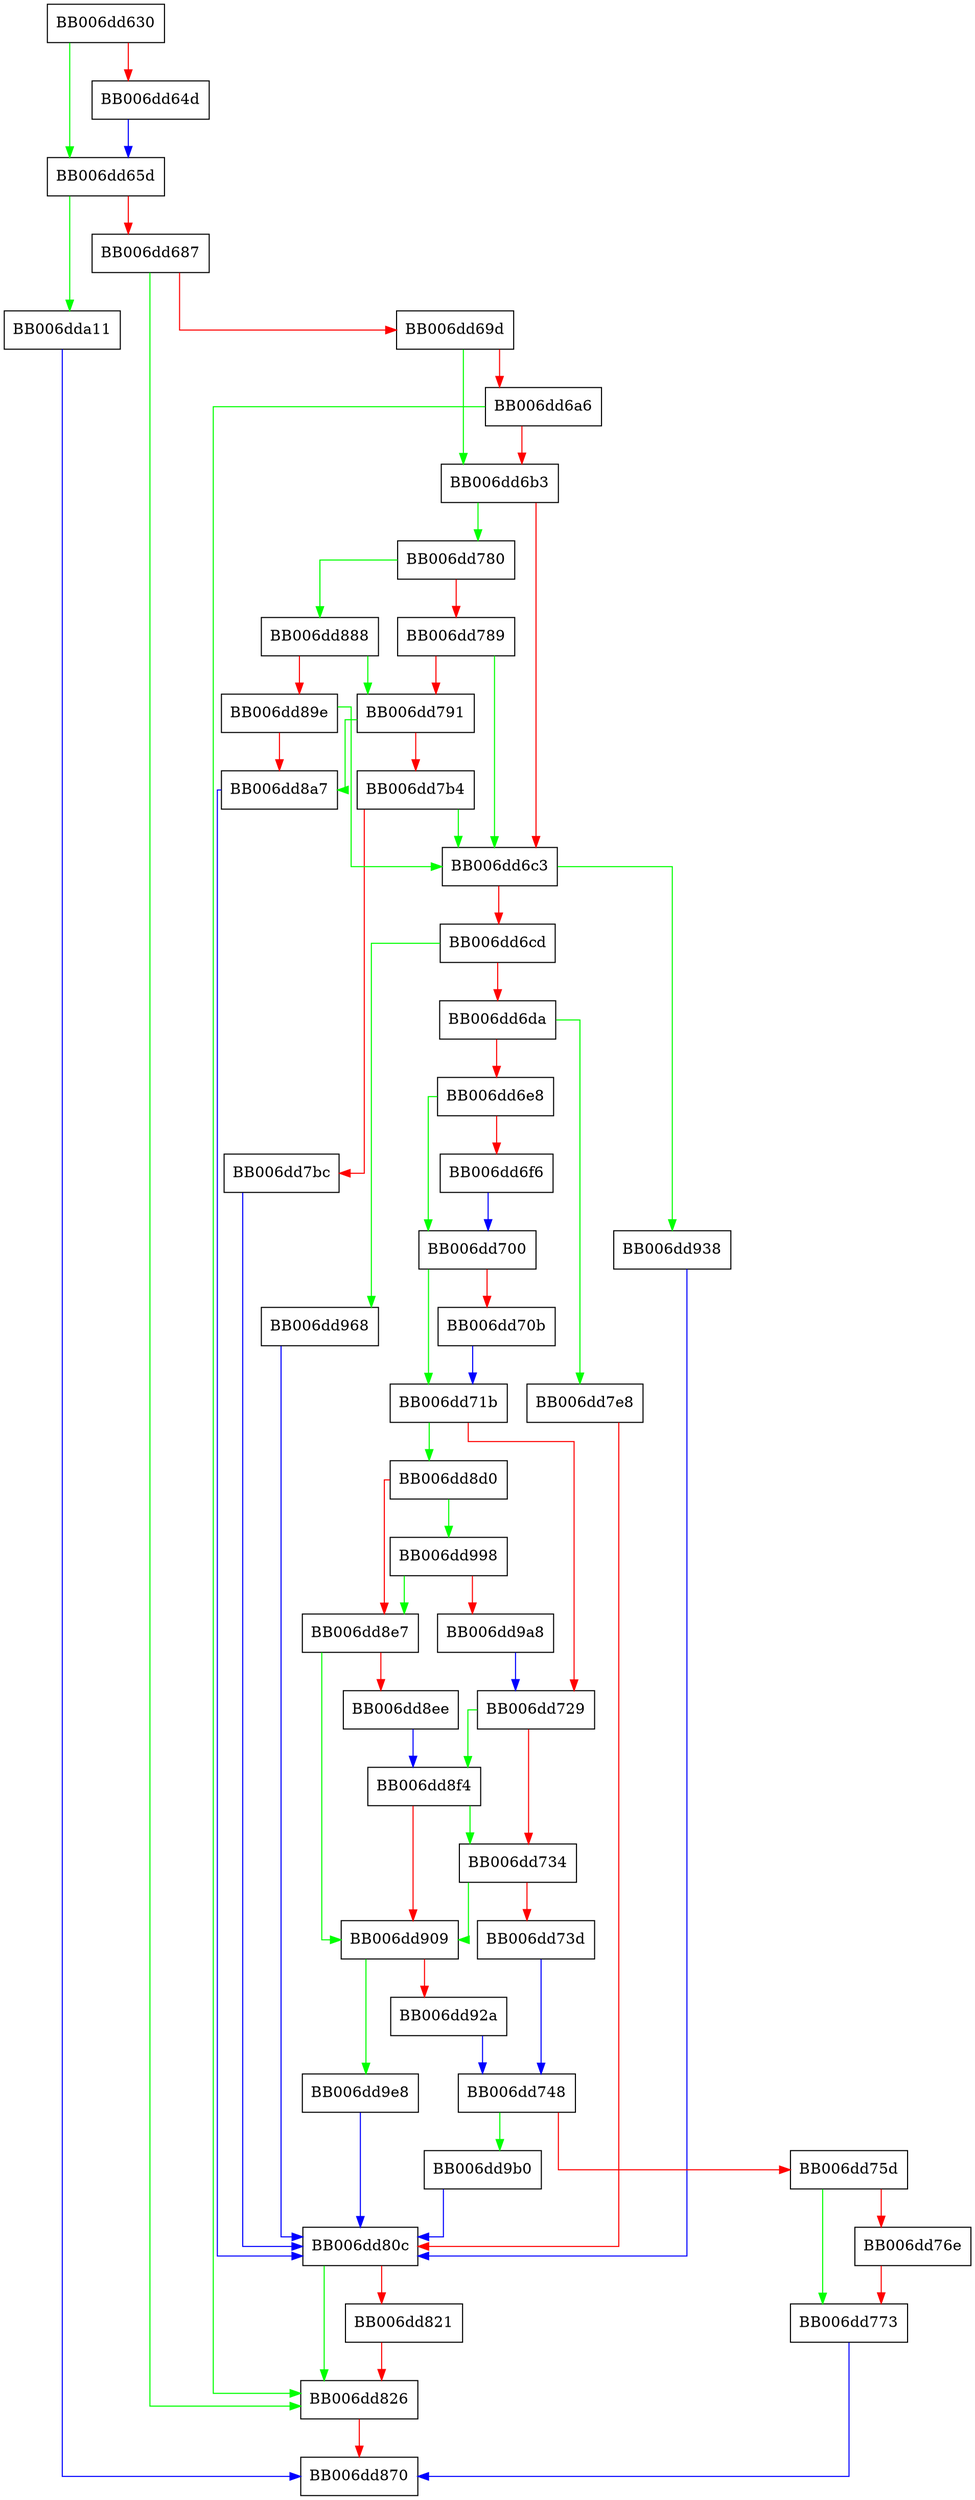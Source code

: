digraph ossl_drbg_get_seed {
  node [shape="box"];
  graph [splines=ortho];
  BB006dd630 -> BB006dd65d [color="green"];
  BB006dd630 -> BB006dd64d [color="red"];
  BB006dd64d -> BB006dd65d [color="blue"];
  BB006dd65d -> BB006dda11 [color="green"];
  BB006dd65d -> BB006dd687 [color="red"];
  BB006dd687 -> BB006dd826 [color="green"];
  BB006dd687 -> BB006dd69d [color="red"];
  BB006dd69d -> BB006dd6b3 [color="green"];
  BB006dd69d -> BB006dd6a6 [color="red"];
  BB006dd6a6 -> BB006dd826 [color="green"];
  BB006dd6a6 -> BB006dd6b3 [color="red"];
  BB006dd6b3 -> BB006dd780 [color="green"];
  BB006dd6b3 -> BB006dd6c3 [color="red"];
  BB006dd6c3 -> BB006dd938 [color="green"];
  BB006dd6c3 -> BB006dd6cd [color="red"];
  BB006dd6cd -> BB006dd968 [color="green"];
  BB006dd6cd -> BB006dd6da [color="red"];
  BB006dd6da -> BB006dd7e8 [color="green"];
  BB006dd6da -> BB006dd6e8 [color="red"];
  BB006dd6e8 -> BB006dd700 [color="green"];
  BB006dd6e8 -> BB006dd6f6 [color="red"];
  BB006dd6f6 -> BB006dd700 [color="blue"];
  BB006dd700 -> BB006dd71b [color="green"];
  BB006dd700 -> BB006dd70b [color="red"];
  BB006dd70b -> BB006dd71b [color="blue"];
  BB006dd71b -> BB006dd8d0 [color="green"];
  BB006dd71b -> BB006dd729 [color="red"];
  BB006dd729 -> BB006dd8f4 [color="green"];
  BB006dd729 -> BB006dd734 [color="red"];
  BB006dd734 -> BB006dd909 [color="green"];
  BB006dd734 -> BB006dd73d [color="red"];
  BB006dd73d -> BB006dd748 [color="blue"];
  BB006dd748 -> BB006dd9b0 [color="green"];
  BB006dd748 -> BB006dd75d [color="red"];
  BB006dd75d -> BB006dd773 [color="green"];
  BB006dd75d -> BB006dd76e [color="red"];
  BB006dd76e -> BB006dd773 [color="red"];
  BB006dd773 -> BB006dd870 [color="blue"];
  BB006dd780 -> BB006dd888 [color="green"];
  BB006dd780 -> BB006dd789 [color="red"];
  BB006dd789 -> BB006dd6c3 [color="green"];
  BB006dd789 -> BB006dd791 [color="red"];
  BB006dd791 -> BB006dd8a7 [color="green"];
  BB006dd791 -> BB006dd7b4 [color="red"];
  BB006dd7b4 -> BB006dd6c3 [color="green"];
  BB006dd7b4 -> BB006dd7bc [color="red"];
  BB006dd7bc -> BB006dd80c [color="blue"];
  BB006dd7e8 -> BB006dd80c [color="red"];
  BB006dd80c -> BB006dd826 [color="green"];
  BB006dd80c -> BB006dd821 [color="red"];
  BB006dd821 -> BB006dd826 [color="red"];
  BB006dd826 -> BB006dd870 [color="red"];
  BB006dd888 -> BB006dd791 [color="green"];
  BB006dd888 -> BB006dd89e [color="red"];
  BB006dd89e -> BB006dd6c3 [color="green"];
  BB006dd89e -> BB006dd8a7 [color="red"];
  BB006dd8a7 -> BB006dd80c [color="blue"];
  BB006dd8d0 -> BB006dd998 [color="green"];
  BB006dd8d0 -> BB006dd8e7 [color="red"];
  BB006dd8e7 -> BB006dd909 [color="green"];
  BB006dd8e7 -> BB006dd8ee [color="red"];
  BB006dd8ee -> BB006dd8f4 [color="blue"];
  BB006dd8f4 -> BB006dd734 [color="green"];
  BB006dd8f4 -> BB006dd909 [color="red"];
  BB006dd909 -> BB006dd9e8 [color="green"];
  BB006dd909 -> BB006dd92a [color="red"];
  BB006dd92a -> BB006dd748 [color="blue"];
  BB006dd938 -> BB006dd80c [color="blue"];
  BB006dd968 -> BB006dd80c [color="blue"];
  BB006dd998 -> BB006dd8e7 [color="green"];
  BB006dd998 -> BB006dd9a8 [color="red"];
  BB006dd9a8 -> BB006dd729 [color="blue"];
  BB006dd9b0 -> BB006dd80c [color="blue"];
  BB006dd9e8 -> BB006dd80c [color="blue"];
  BB006dda11 -> BB006dd870 [color="blue"];
}